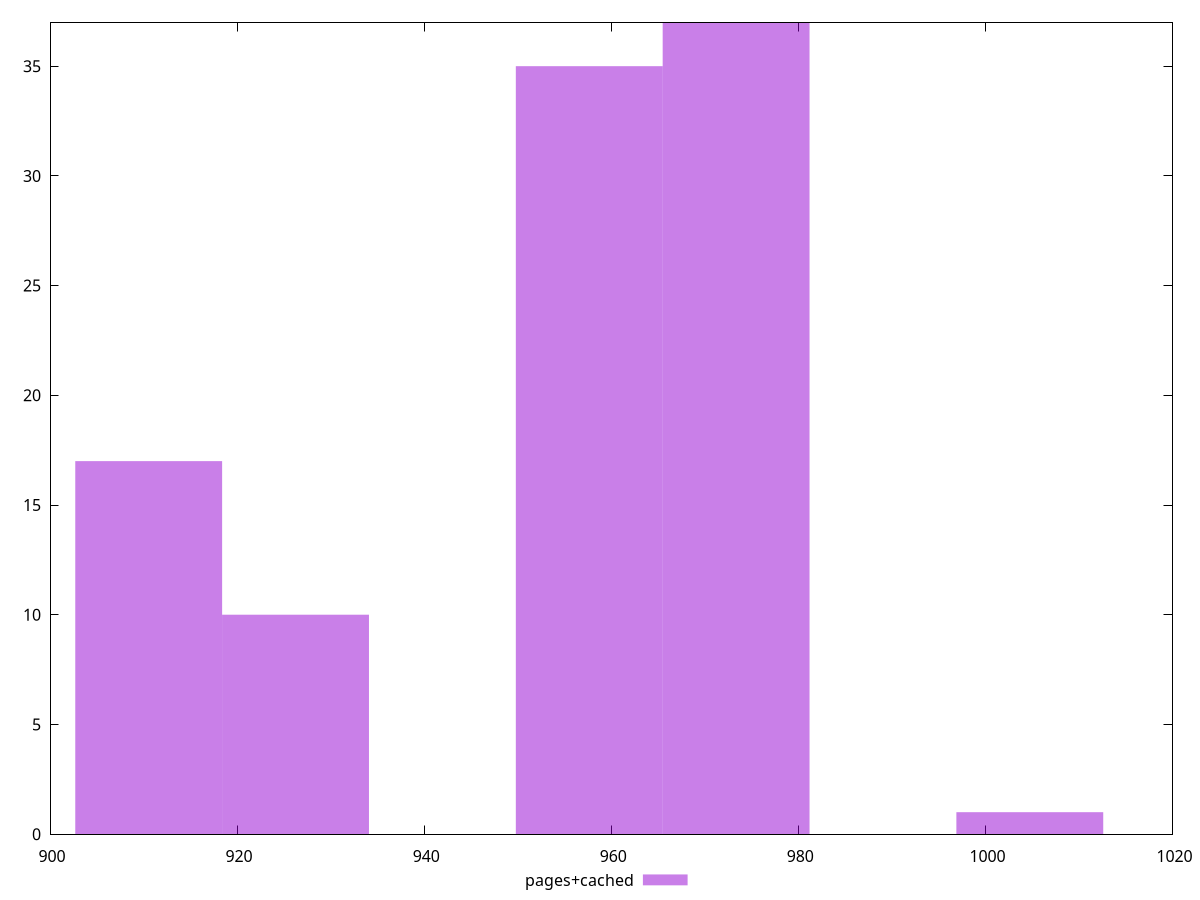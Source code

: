 $_pagesCached <<EOF
1004.7458167522777 1
973.347509978769 37
910.5508964317517 17
926.250049818506 10
957.6483565920147 35
EOF
set key outside below
set terminal pngcairo
set output "report_00006_2020-11-02T20-21-41.718Z/render-blocking-resources/pages+cached//raw_hist.png"
set yrange [0:37]
set boxwidth 15.69915338675434
set style fill transparent solid 0.5 noborder
plot $_pagesCached title "pages+cached" with boxes ,
